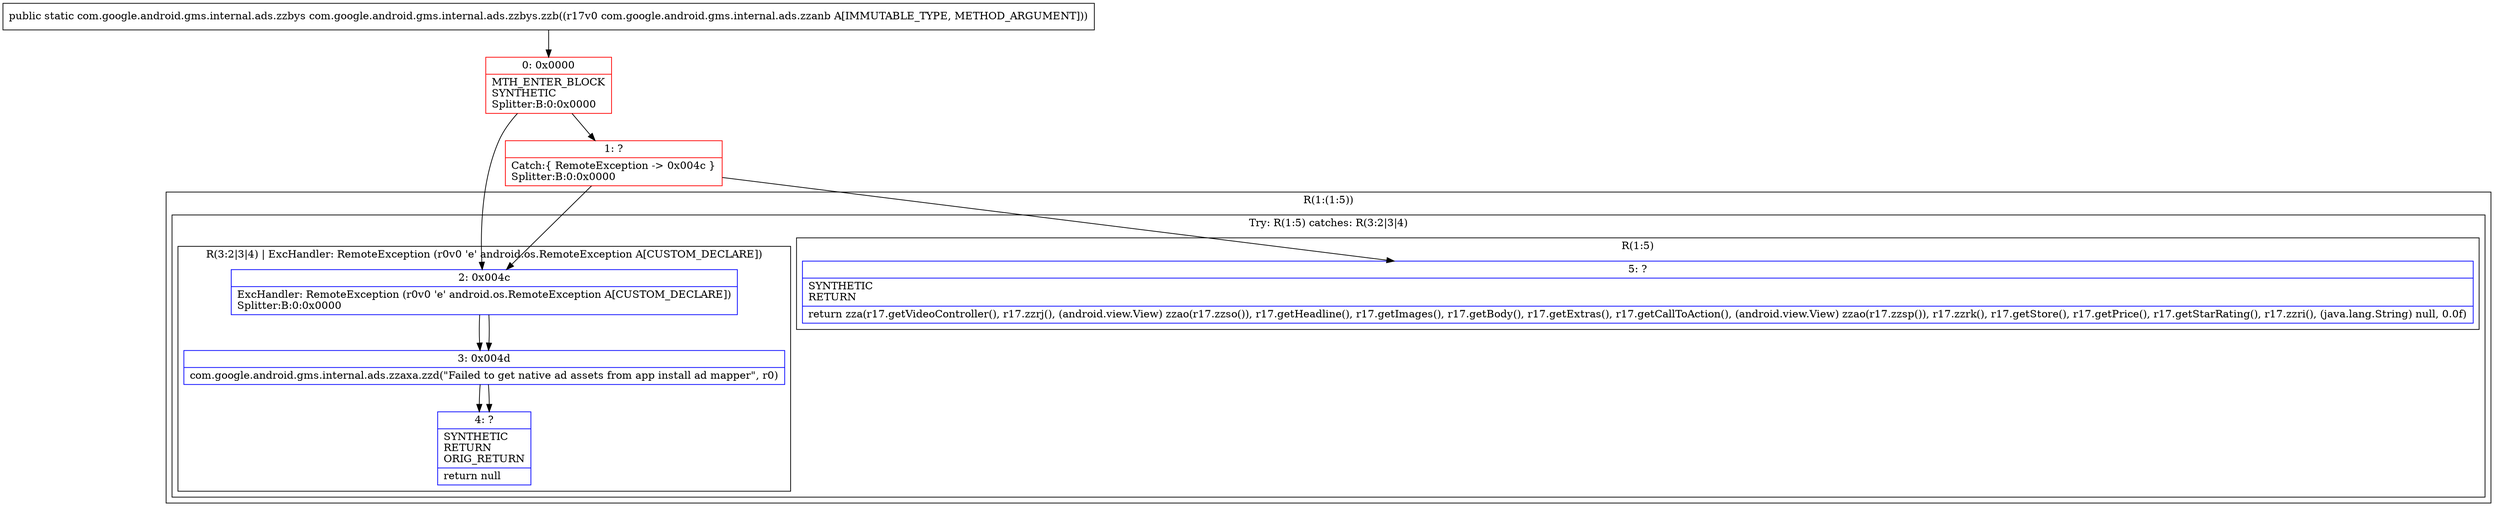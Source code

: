 digraph "CFG forcom.google.android.gms.internal.ads.zzbys.zzb(Lcom\/google\/android\/gms\/internal\/ads\/zzanb;)Lcom\/google\/android\/gms\/internal\/ads\/zzbys;" {
subgraph cluster_Region_1953686296 {
label = "R(1:(1:5))";
node [shape=record,color=blue];
subgraph cluster_TryCatchRegion_1178951779 {
label = "Try: R(1:5) catches: R(3:2|3|4)";
node [shape=record,color=blue];
subgraph cluster_Region_1900943602 {
label = "R(1:5)";
node [shape=record,color=blue];
Node_5 [shape=record,label="{5\:\ ?|SYNTHETIC\lRETURN\l|return zza(r17.getVideoController(), r17.zzrj(), (android.view.View) zzao(r17.zzso()), r17.getHeadline(), r17.getImages(), r17.getBody(), r17.getExtras(), r17.getCallToAction(), (android.view.View) zzao(r17.zzsp()), r17.zzrk(), r17.getStore(), r17.getPrice(), r17.getStarRating(), r17.zzri(), (java.lang.String) null, 0.0f)\l}"];
}
subgraph cluster_Region_973869104 {
label = "R(3:2|3|4) | ExcHandler: RemoteException (r0v0 'e' android.os.RemoteException A[CUSTOM_DECLARE])\l";
node [shape=record,color=blue];
Node_2 [shape=record,label="{2\:\ 0x004c|ExcHandler: RemoteException (r0v0 'e' android.os.RemoteException A[CUSTOM_DECLARE])\lSplitter:B:0:0x0000\l}"];
Node_3 [shape=record,label="{3\:\ 0x004d|com.google.android.gms.internal.ads.zzaxa.zzd(\"Failed to get native ad assets from app install ad mapper\", r0)\l}"];
Node_4 [shape=record,label="{4\:\ ?|SYNTHETIC\lRETURN\lORIG_RETURN\l|return null\l}"];
}
}
}
subgraph cluster_Region_973869104 {
label = "R(3:2|3|4) | ExcHandler: RemoteException (r0v0 'e' android.os.RemoteException A[CUSTOM_DECLARE])\l";
node [shape=record,color=blue];
Node_2 [shape=record,label="{2\:\ 0x004c|ExcHandler: RemoteException (r0v0 'e' android.os.RemoteException A[CUSTOM_DECLARE])\lSplitter:B:0:0x0000\l}"];
Node_3 [shape=record,label="{3\:\ 0x004d|com.google.android.gms.internal.ads.zzaxa.zzd(\"Failed to get native ad assets from app install ad mapper\", r0)\l}"];
Node_4 [shape=record,label="{4\:\ ?|SYNTHETIC\lRETURN\lORIG_RETURN\l|return null\l}"];
}
Node_0 [shape=record,color=red,label="{0\:\ 0x0000|MTH_ENTER_BLOCK\lSYNTHETIC\lSplitter:B:0:0x0000\l}"];
Node_1 [shape=record,color=red,label="{1\:\ ?|Catch:\{ RemoteException \-\> 0x004c \}\lSplitter:B:0:0x0000\l}"];
MethodNode[shape=record,label="{public static com.google.android.gms.internal.ads.zzbys com.google.android.gms.internal.ads.zzbys.zzb((r17v0 com.google.android.gms.internal.ads.zzanb A[IMMUTABLE_TYPE, METHOD_ARGUMENT])) }"];
MethodNode -> Node_0;
Node_2 -> Node_3;
Node_3 -> Node_4;
Node_2 -> Node_3;
Node_3 -> Node_4;
Node_0 -> Node_1;
Node_0 -> Node_2;
Node_1 -> Node_2;
Node_1 -> Node_5;
}

